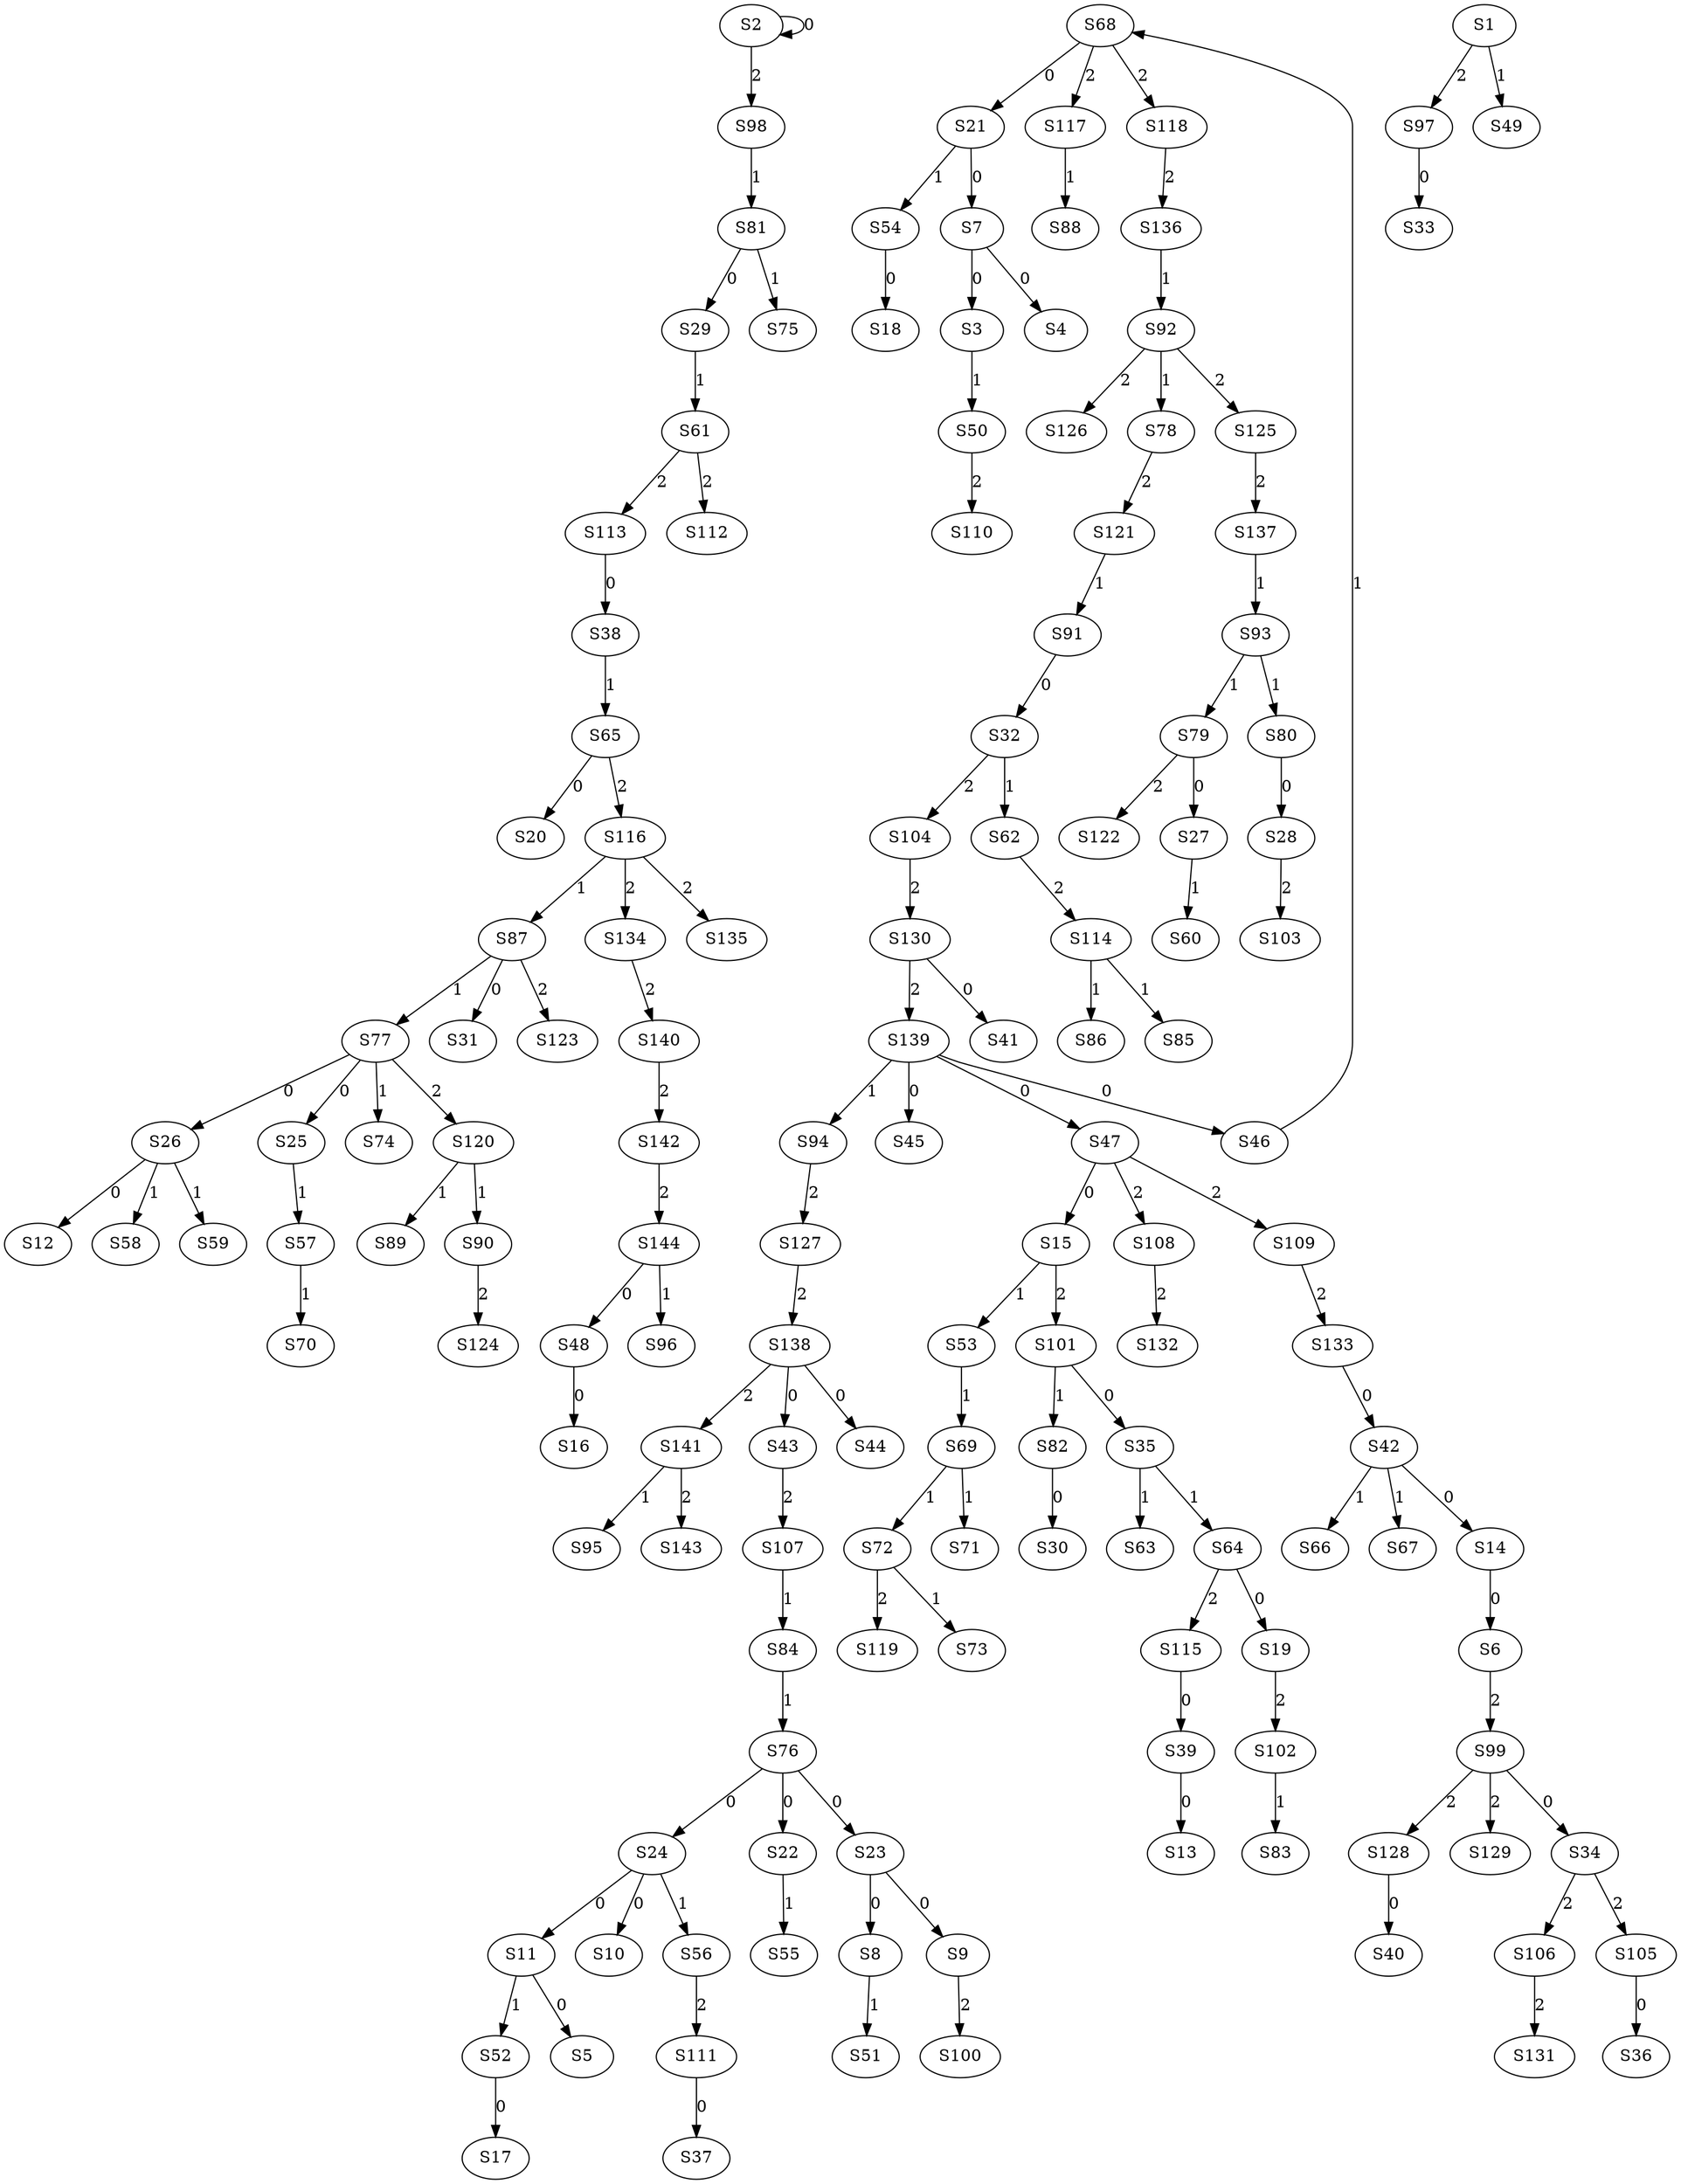 strict digraph {
	S2 -> S2 [ label = 0 ];
	S7 -> S3 [ label = 0 ];
	S7 -> S4 [ label = 0 ];
	S11 -> S5 [ label = 0 ];
	S14 -> S6 [ label = 0 ];
	S21 -> S7 [ label = 0 ];
	S23 -> S8 [ label = 0 ];
	S23 -> S9 [ label = 0 ];
	S24 -> S10 [ label = 0 ];
	S24 -> S11 [ label = 0 ];
	S26 -> S12 [ label = 0 ];
	S39 -> S13 [ label = 0 ];
	S42 -> S14 [ label = 0 ];
	S47 -> S15 [ label = 0 ];
	S48 -> S16 [ label = 0 ];
	S52 -> S17 [ label = 0 ];
	S54 -> S18 [ label = 0 ];
	S64 -> S19 [ label = 0 ];
	S65 -> S20 [ label = 0 ];
	S68 -> S21 [ label = 0 ];
	S76 -> S22 [ label = 0 ];
	S76 -> S23 [ label = 0 ];
	S76 -> S24 [ label = 0 ];
	S77 -> S25 [ label = 0 ];
	S77 -> S26 [ label = 0 ];
	S79 -> S27 [ label = 0 ];
	S80 -> S28 [ label = 0 ];
	S81 -> S29 [ label = 0 ];
	S82 -> S30 [ label = 0 ];
	S87 -> S31 [ label = 0 ];
	S91 -> S32 [ label = 0 ];
	S97 -> S33 [ label = 0 ];
	S99 -> S34 [ label = 0 ];
	S101 -> S35 [ label = 0 ];
	S105 -> S36 [ label = 0 ];
	S111 -> S37 [ label = 0 ];
	S113 -> S38 [ label = 0 ];
	S115 -> S39 [ label = 0 ];
	S128 -> S40 [ label = 0 ];
	S130 -> S41 [ label = 0 ];
	S133 -> S42 [ label = 0 ];
	S138 -> S43 [ label = 0 ];
	S138 -> S44 [ label = 0 ];
	S139 -> S45 [ label = 0 ];
	S139 -> S46 [ label = 0 ];
	S139 -> S47 [ label = 0 ];
	S144 -> S48 [ label = 0 ];
	S1 -> S49 [ label = 1 ];
	S3 -> S50 [ label = 1 ];
	S8 -> S51 [ label = 1 ];
	S11 -> S52 [ label = 1 ];
	S15 -> S53 [ label = 1 ];
	S21 -> S54 [ label = 1 ];
	S22 -> S55 [ label = 1 ];
	S24 -> S56 [ label = 1 ];
	S25 -> S57 [ label = 1 ];
	S26 -> S58 [ label = 1 ];
	S26 -> S59 [ label = 1 ];
	S27 -> S60 [ label = 1 ];
	S29 -> S61 [ label = 1 ];
	S32 -> S62 [ label = 1 ];
	S35 -> S63 [ label = 1 ];
	S35 -> S64 [ label = 1 ];
	S38 -> S65 [ label = 1 ];
	S42 -> S66 [ label = 1 ];
	S42 -> S67 [ label = 1 ];
	S46 -> S68 [ label = 1 ];
	S53 -> S69 [ label = 1 ];
	S57 -> S70 [ label = 1 ];
	S69 -> S71 [ label = 1 ];
	S69 -> S72 [ label = 1 ];
	S72 -> S73 [ label = 1 ];
	S77 -> S74 [ label = 1 ];
	S81 -> S75 [ label = 1 ];
	S84 -> S76 [ label = 1 ];
	S87 -> S77 [ label = 1 ];
	S92 -> S78 [ label = 1 ];
	S93 -> S79 [ label = 1 ];
	S93 -> S80 [ label = 1 ];
	S98 -> S81 [ label = 1 ];
	S101 -> S82 [ label = 1 ];
	S102 -> S83 [ label = 1 ];
	S107 -> S84 [ label = 1 ];
	S114 -> S85 [ label = 1 ];
	S114 -> S86 [ label = 1 ];
	S116 -> S87 [ label = 1 ];
	S117 -> S88 [ label = 1 ];
	S120 -> S89 [ label = 1 ];
	S120 -> S90 [ label = 1 ];
	S121 -> S91 [ label = 1 ];
	S136 -> S92 [ label = 1 ];
	S137 -> S93 [ label = 1 ];
	S139 -> S94 [ label = 1 ];
	S141 -> S95 [ label = 1 ];
	S144 -> S96 [ label = 1 ];
	S1 -> S97 [ label = 2 ];
	S2 -> S98 [ label = 2 ];
	S6 -> S99 [ label = 2 ];
	S9 -> S100 [ label = 2 ];
	S15 -> S101 [ label = 2 ];
	S19 -> S102 [ label = 2 ];
	S28 -> S103 [ label = 2 ];
	S32 -> S104 [ label = 2 ];
	S34 -> S105 [ label = 2 ];
	S34 -> S106 [ label = 2 ];
	S43 -> S107 [ label = 2 ];
	S47 -> S108 [ label = 2 ];
	S47 -> S109 [ label = 2 ];
	S50 -> S110 [ label = 2 ];
	S56 -> S111 [ label = 2 ];
	S61 -> S112 [ label = 2 ];
	S61 -> S113 [ label = 2 ];
	S62 -> S114 [ label = 2 ];
	S64 -> S115 [ label = 2 ];
	S65 -> S116 [ label = 2 ];
	S68 -> S117 [ label = 2 ];
	S68 -> S118 [ label = 2 ];
	S72 -> S119 [ label = 2 ];
	S77 -> S120 [ label = 2 ];
	S78 -> S121 [ label = 2 ];
	S79 -> S122 [ label = 2 ];
	S87 -> S123 [ label = 2 ];
	S90 -> S124 [ label = 2 ];
	S92 -> S125 [ label = 2 ];
	S92 -> S126 [ label = 2 ];
	S94 -> S127 [ label = 2 ];
	S99 -> S128 [ label = 2 ];
	S99 -> S129 [ label = 2 ];
	S104 -> S130 [ label = 2 ];
	S106 -> S131 [ label = 2 ];
	S108 -> S132 [ label = 2 ];
	S109 -> S133 [ label = 2 ];
	S116 -> S134 [ label = 2 ];
	S116 -> S135 [ label = 2 ];
	S118 -> S136 [ label = 2 ];
	S125 -> S137 [ label = 2 ];
	S127 -> S138 [ label = 2 ];
	S130 -> S139 [ label = 2 ];
	S134 -> S140 [ label = 2 ];
	S138 -> S141 [ label = 2 ];
	S140 -> S142 [ label = 2 ];
	S141 -> S143 [ label = 2 ];
	S142 -> S144 [ label = 2 ];
}